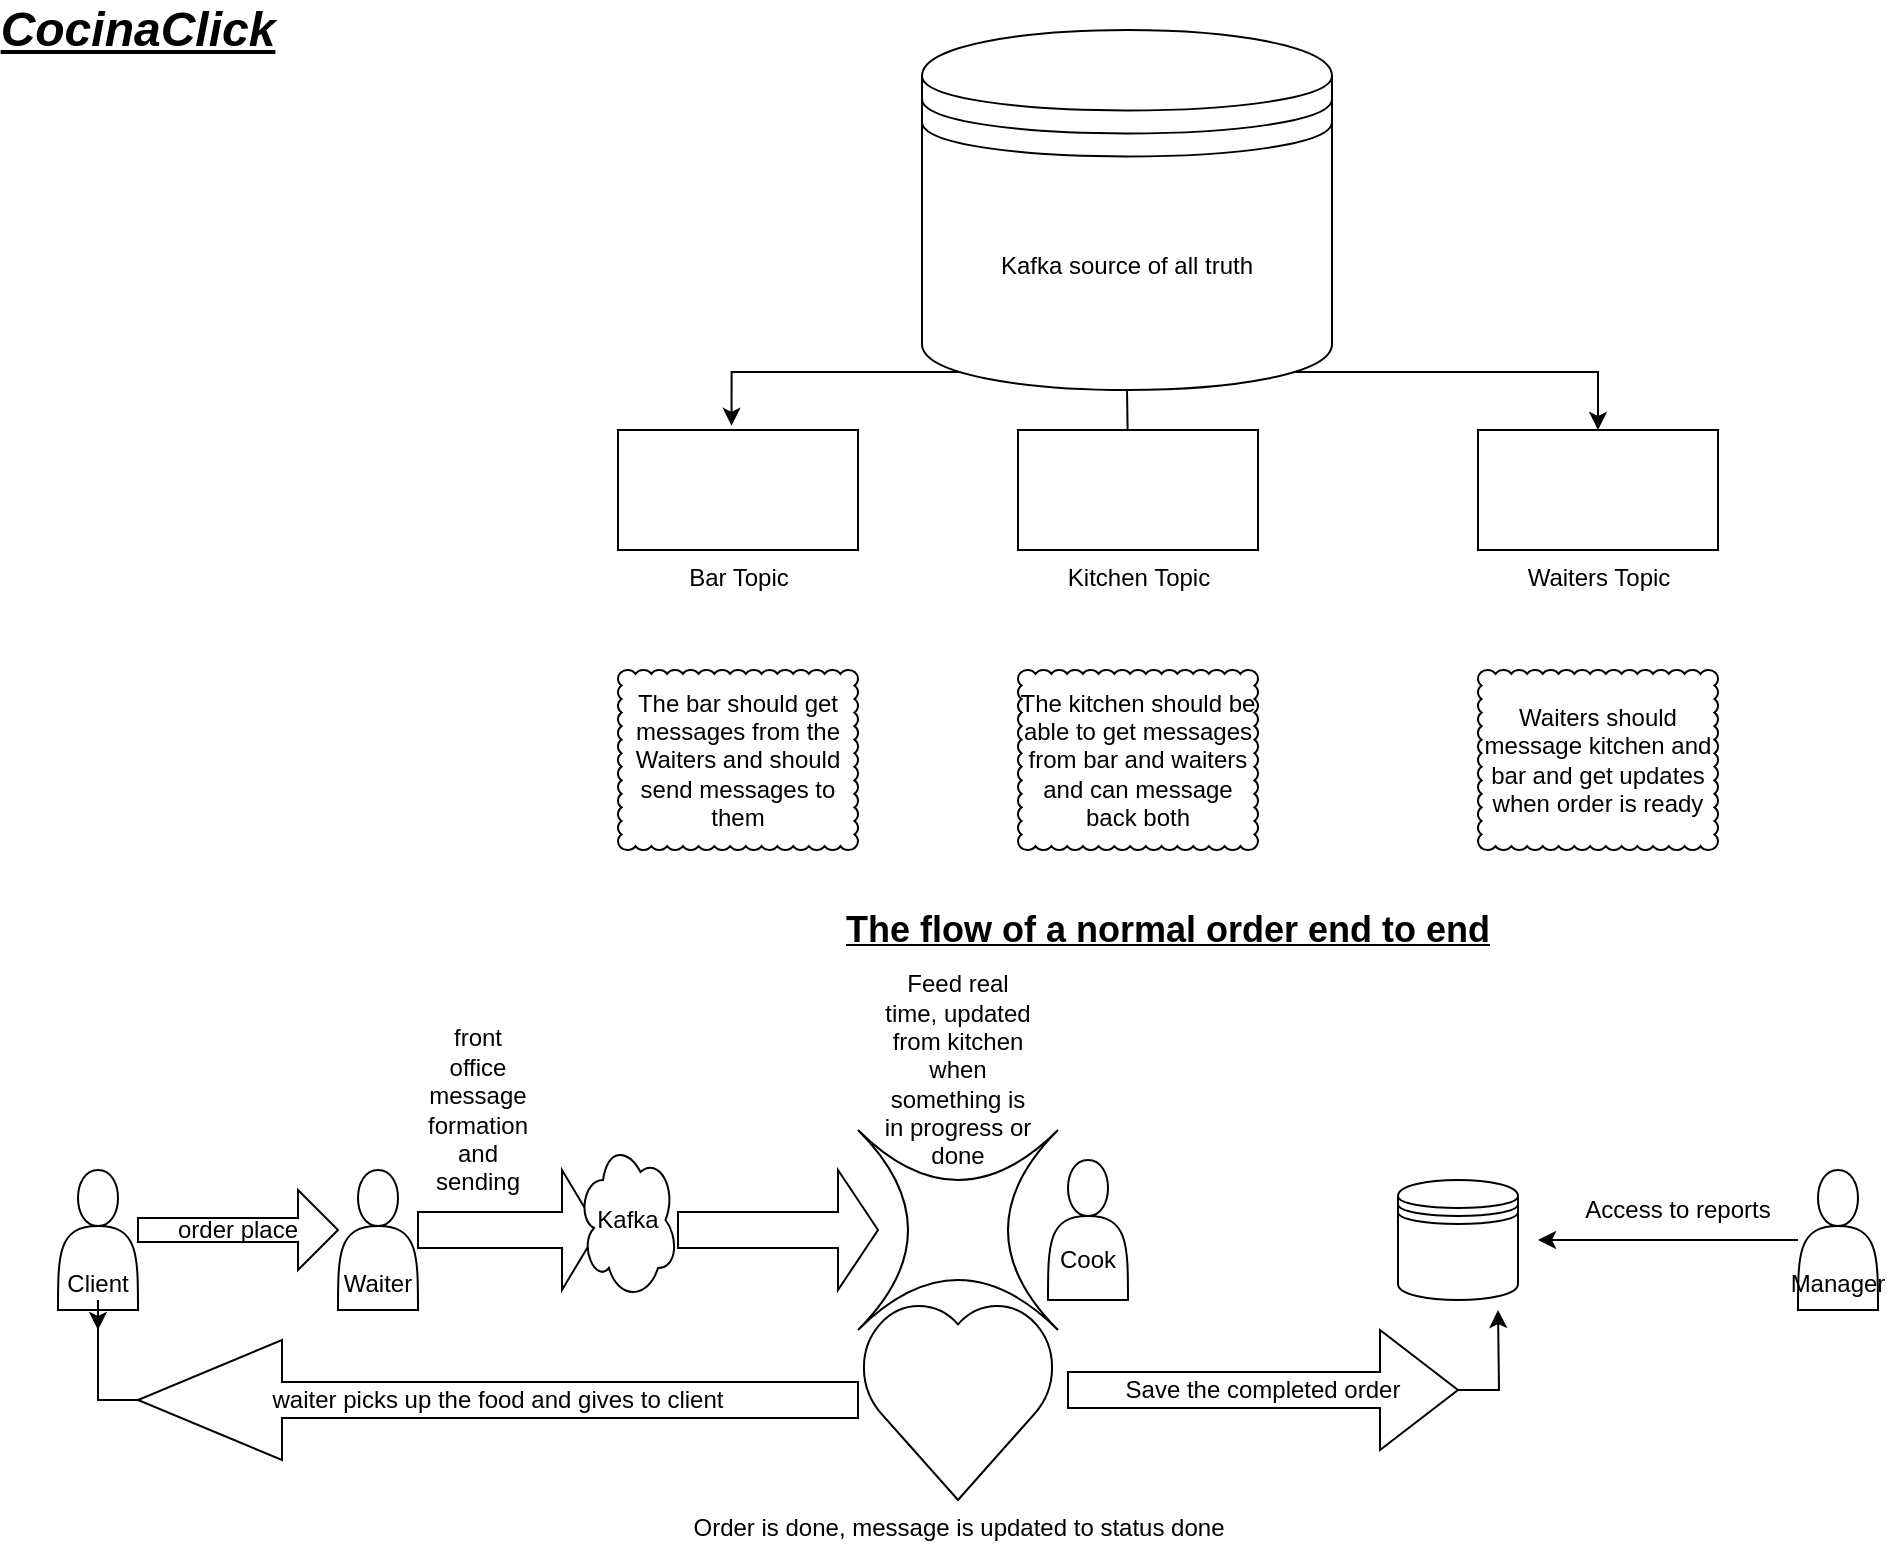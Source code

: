 <mxfile version="14.6.13" type="github">
  <diagram id="OTo5Feen4saOyW0Ed6n6" name="Page-1">
    <mxGraphModel dx="1296" dy="703" grid="1" gridSize="10" guides="1" tooltips="1" connect="1" arrows="1" fold="1" page="1" pageScale="1" pageWidth="1169" pageHeight="827" math="0" shadow="0">
      <root>
        <mxCell id="0" />
        <mxCell id="1" parent="0" />
        <mxCell id="w-2gReXeAoHglQXPs9pq-6" style="edgeStyle=orthogonalEdgeStyle;rounded=0;orthogonalLoop=1;jettySize=auto;html=1;exitX=0.5;exitY=1;exitDx=0;exitDy=0;entryX=0.458;entryY=0.167;entryDx=0;entryDy=0;entryPerimeter=0;" edge="1" parent="1" source="w-2gReXeAoHglQXPs9pq-1" target="w-2gReXeAoHglQXPs9pq-3">
          <mxGeometry relative="1" as="geometry" />
        </mxCell>
        <mxCell id="w-2gReXeAoHglQXPs9pq-7" style="edgeStyle=orthogonalEdgeStyle;rounded=0;orthogonalLoop=1;jettySize=auto;html=1;exitX=0.85;exitY=0.95;exitDx=0;exitDy=0;exitPerimeter=0;" edge="1" parent="1" source="w-2gReXeAoHglQXPs9pq-1" target="w-2gReXeAoHglQXPs9pq-4">
          <mxGeometry relative="1" as="geometry" />
        </mxCell>
        <mxCell id="w-2gReXeAoHglQXPs9pq-8" style="edgeStyle=orthogonalEdgeStyle;rounded=0;orthogonalLoop=1;jettySize=auto;html=1;exitX=0.15;exitY=0.95;exitDx=0;exitDy=0;exitPerimeter=0;entryX=0.473;entryY=-0.035;entryDx=0;entryDy=0;entryPerimeter=0;" edge="1" parent="1" source="w-2gReXeAoHglQXPs9pq-1" target="w-2gReXeAoHglQXPs9pq-2">
          <mxGeometry relative="1" as="geometry" />
        </mxCell>
        <mxCell id="w-2gReXeAoHglQXPs9pq-1" value="Kafka source of all truth" style="shape=datastore;whiteSpace=wrap;html=1;" vertex="1" parent="1">
          <mxGeometry x="482" y="30" width="205" height="180" as="geometry" />
        </mxCell>
        <mxCell id="w-2gReXeAoHglQXPs9pq-2" value="Bar Topic" style="verticalLabelPosition=bottom;verticalAlign=top;html=1;shape=mxgraph.basic.rect;fillColor2=none;strokeWidth=1;size=20;indent=5;" vertex="1" parent="1">
          <mxGeometry x="330" y="230" width="120" height="60" as="geometry" />
        </mxCell>
        <mxCell id="w-2gReXeAoHglQXPs9pq-3" value="Kitchen Topic" style="verticalLabelPosition=bottom;verticalAlign=top;html=1;shape=mxgraph.basic.rect;fillColor2=none;strokeWidth=1;size=20;indent=5;" vertex="1" parent="1">
          <mxGeometry x="530" y="230" width="120" height="60" as="geometry" />
        </mxCell>
        <mxCell id="w-2gReXeAoHglQXPs9pq-4" value="Waiters Topic" style="verticalLabelPosition=bottom;verticalAlign=top;html=1;shape=mxgraph.basic.rect;fillColor2=none;strokeWidth=1;size=20;indent=5;" vertex="1" parent="1">
          <mxGeometry x="760" y="230" width="120" height="60" as="geometry" />
        </mxCell>
        <mxCell id="w-2gReXeAoHglQXPs9pq-9" value="The kitchen should be able to get messages from bar and waiters and can message back both" style="whiteSpace=wrap;html=1;shape=mxgraph.basic.cloud_rect" vertex="1" parent="1">
          <mxGeometry x="530" y="350" width="120" height="90" as="geometry" />
        </mxCell>
        <mxCell id="w-2gReXeAoHglQXPs9pq-10" value="The bar should get messages from the Waiters and should send messages to them" style="whiteSpace=wrap;html=1;shape=mxgraph.basic.cloud_rect" vertex="1" parent="1">
          <mxGeometry x="330" y="350" width="120" height="90" as="geometry" />
        </mxCell>
        <mxCell id="w-2gReXeAoHglQXPs9pq-11" value="Waiters should message kitchen and bar and get updates when order is ready" style="whiteSpace=wrap;html=1;shape=mxgraph.basic.cloud_rect" vertex="1" parent="1">
          <mxGeometry x="760" y="350" width="120" height="90" as="geometry" />
        </mxCell>
        <mxCell id="w-2gReXeAoHglQXPs9pq-12" value="&lt;b&gt;&lt;u&gt;&lt;font style=&quot;font-size: 18px&quot;&gt;The flow of a normal order end to end&lt;/font&gt;&lt;/u&gt;&lt;/b&gt;" style="text;html=1;strokeColor=none;fillColor=none;align=center;verticalAlign=middle;whiteSpace=wrap;rounded=0;" vertex="1" parent="1">
          <mxGeometry x="330" y="470" width="550" height="20" as="geometry" />
        </mxCell>
        <mxCell id="w-2gReXeAoHglQXPs9pq-13" value="&lt;br&gt;&lt;br&gt;&lt;br&gt;Waiter" style="shape=actor;whiteSpace=wrap;html=1;" vertex="1" parent="1">
          <mxGeometry x="190" y="600" width="40" height="70" as="geometry" />
        </mxCell>
        <mxCell id="w-2gReXeAoHglQXPs9pq-14" value="&lt;br&gt;&lt;br&gt;Cook" style="shape=actor;whiteSpace=wrap;html=1;" vertex="1" parent="1">
          <mxGeometry x="545" y="595" width="40" height="70" as="geometry" />
        </mxCell>
        <mxCell id="w-2gReXeAoHglQXPs9pq-15" value="&lt;br&gt;&lt;br&gt;&lt;br&gt;Client" style="shape=actor;whiteSpace=wrap;html=1;" vertex="1" parent="1">
          <mxGeometry x="50" y="600" width="40" height="70" as="geometry" />
        </mxCell>
        <mxCell id="w-2gReXeAoHglQXPs9pq-16" value="" style="shape=datastore;whiteSpace=wrap;html=1;" vertex="1" parent="1">
          <mxGeometry x="720" y="605" width="60" height="60" as="geometry" />
        </mxCell>
        <mxCell id="w-2gReXeAoHglQXPs9pq-32" style="edgeStyle=orthogonalEdgeStyle;rounded=0;orthogonalLoop=1;jettySize=auto;html=1;" edge="1" parent="1" source="w-2gReXeAoHglQXPs9pq-17">
          <mxGeometry relative="1" as="geometry">
            <mxPoint x="790" y="635" as="targetPoint" />
          </mxGeometry>
        </mxCell>
        <mxCell id="w-2gReXeAoHglQXPs9pq-17" value="&lt;br&gt;&lt;br&gt;&lt;br&gt;Manager" style="shape=actor;whiteSpace=wrap;html=1;" vertex="1" parent="1">
          <mxGeometry x="920" y="600" width="40" height="70" as="geometry" />
        </mxCell>
        <mxCell id="w-2gReXeAoHglQXPs9pq-18" value="order place" style="shape=singleArrow;whiteSpace=wrap;html=1;" vertex="1" parent="1">
          <mxGeometry x="90" y="610" width="100" height="40" as="geometry" />
        </mxCell>
        <mxCell id="w-2gReXeAoHglQXPs9pq-19" value="" style="shape=singleArrow;whiteSpace=wrap;html=1;" vertex="1" parent="1">
          <mxGeometry x="230" y="600" width="90" height="60" as="geometry" />
        </mxCell>
        <mxCell id="w-2gReXeAoHglQXPs9pq-20" value="front office message formation and sending" style="text;html=1;strokeColor=none;fillColor=none;align=center;verticalAlign=middle;whiteSpace=wrap;rounded=0;" vertex="1" parent="1">
          <mxGeometry x="240" y="560" width="40" height="20" as="geometry" />
        </mxCell>
        <mxCell id="w-2gReXeAoHglQXPs9pq-22" value="Kafka" style="ellipse;shape=cloud;whiteSpace=wrap;html=1;" vertex="1" parent="1">
          <mxGeometry x="310" y="585" width="50" height="80" as="geometry" />
        </mxCell>
        <mxCell id="w-2gReXeAoHglQXPs9pq-23" value="" style="shape=singleArrow;whiteSpace=wrap;html=1;" vertex="1" parent="1">
          <mxGeometry x="360" y="600" width="100" height="60" as="geometry" />
        </mxCell>
        <mxCell id="w-2gReXeAoHglQXPs9pq-24" value="" style="shape=switch;whiteSpace=wrap;html=1;" vertex="1" parent="1">
          <mxGeometry x="450" y="580" width="100" height="100" as="geometry" />
        </mxCell>
        <mxCell id="w-2gReXeAoHglQXPs9pq-25" value="Feed real time, updated from kitchen when something is in progress or done" style="text;html=1;strokeColor=none;fillColor=none;align=center;verticalAlign=middle;whiteSpace=wrap;rounded=0;" vertex="1" parent="1">
          <mxGeometry x="460" y="540" width="80" height="20" as="geometry" />
        </mxCell>
        <mxCell id="w-2gReXeAoHglQXPs9pq-26" value="Order is done, message is updated to status done" style="verticalLabelPosition=bottom;verticalAlign=top;html=1;shape=mxgraph.basic.heart" vertex="1" parent="1">
          <mxGeometry x="450" y="665" width="100" height="100" as="geometry" />
        </mxCell>
        <mxCell id="w-2gReXeAoHglQXPs9pq-29" style="edgeStyle=orthogonalEdgeStyle;rounded=0;orthogonalLoop=1;jettySize=auto;html=1;" edge="1" parent="1" source="w-2gReXeAoHglQXPs9pq-28">
          <mxGeometry relative="1" as="geometry">
            <mxPoint x="70" y="680" as="targetPoint" />
          </mxGeometry>
        </mxCell>
        <mxCell id="w-2gReXeAoHglQXPs9pq-28" value="waiter picks up the food and gives to client" style="shape=singleArrow;direction=west;whiteSpace=wrap;html=1;" vertex="1" parent="1">
          <mxGeometry x="90" y="685" width="360" height="60" as="geometry" />
        </mxCell>
        <mxCell id="w-2gReXeAoHglQXPs9pq-31" style="edgeStyle=orthogonalEdgeStyle;rounded=0;orthogonalLoop=1;jettySize=auto;html=1;" edge="1" parent="1" source="w-2gReXeAoHglQXPs9pq-30">
          <mxGeometry relative="1" as="geometry">
            <mxPoint x="770" y="670" as="targetPoint" />
          </mxGeometry>
        </mxCell>
        <mxCell id="w-2gReXeAoHglQXPs9pq-30" value="Save the completed order" style="shape=singleArrow;whiteSpace=wrap;html=1;" vertex="1" parent="1">
          <mxGeometry x="555" y="680" width="195" height="60" as="geometry" />
        </mxCell>
        <mxCell id="w-2gReXeAoHglQXPs9pq-34" value="Access to reports" style="text;html=1;strokeColor=none;fillColor=none;align=center;verticalAlign=middle;whiteSpace=wrap;rounded=0;" vertex="1" parent="1">
          <mxGeometry x="810" y="610" width="100" height="20" as="geometry" />
        </mxCell>
        <mxCell id="w-2gReXeAoHglQXPs9pq-35" value="&lt;font style=&quot;font-size: 24px&quot;&gt;&lt;b&gt;&lt;i&gt;&lt;u&gt;CocinaClick&lt;/u&gt;&lt;/i&gt;&lt;/b&gt;&lt;/font&gt;" style="text;html=1;strokeColor=none;fillColor=none;align=center;verticalAlign=middle;whiteSpace=wrap;rounded=0;" vertex="1" parent="1">
          <mxGeometry x="70" y="20" width="40" height="20" as="geometry" />
        </mxCell>
      </root>
    </mxGraphModel>
  </diagram>
</mxfile>
